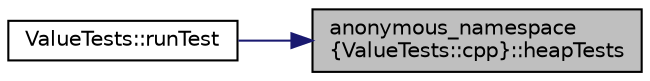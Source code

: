 digraph "anonymous_namespace{ValueTests::cpp}::heapTests"
{
 // INTERACTIVE_SVG=YES
 // LATEX_PDF_SIZE
  edge [fontname="Helvetica",fontsize="10",labelfontname="Helvetica",labelfontsize="10"];
  node [fontname="Helvetica",fontsize="10",shape=record];
  rankdir="RL";
  Node1 [label="anonymous_namespace\l\{ValueTests::cpp\}::heapTests",height=0.2,width=0.4,color="black", fillcolor="grey75", style="filled", fontcolor="black",tooltip=" "];
  Node1 -> Node2 [dir="back",color="midnightblue",fontsize="10",style="solid",fontname="Helvetica"];
  Node2 [label="ValueTests::runTest",height=0.2,width=0.4,color="black", fillcolor="white", style="filled",URL="$class_value_tests.html#a3f7ac17dd7b66fb9a9d1ad00b6389301",tooltip=" "];
}
